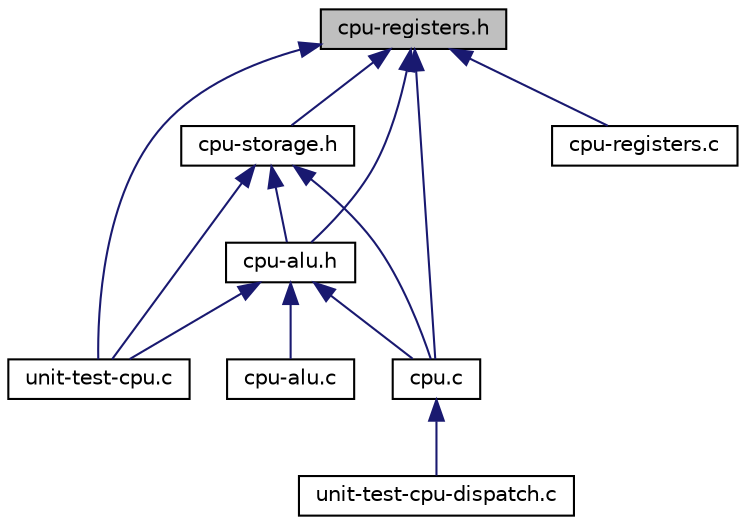 digraph "cpu-registers.h"
{
  edge [fontname="Helvetica",fontsize="10",labelfontname="Helvetica",labelfontsize="10"];
  node [fontname="Helvetica",fontsize="10",shape=record];
  Node16 [label="cpu-registers.h",height=0.2,width=0.4,color="black", fillcolor="grey75", style="filled", fontcolor="black"];
  Node16 -> Node17 [dir="back",color="midnightblue",fontsize="10",style="solid"];
  Node17 [label="cpu-storage.h",height=0.2,width=0.4,color="black", fillcolor="white", style="filled",URL="$cpu-storage_8h.html",tooltip="CPU model for PPS-GBemul project, storage part. "];
  Node17 -> Node18 [dir="back",color="midnightblue",fontsize="10",style="solid"];
  Node18 [label="cpu-alu.h",height=0.2,width=0.4,color="black", fillcolor="white", style="filled",URL="$cpu-alu_8h.html",tooltip="CPU model for PPS-GBemul project, ALU part. "];
  Node18 -> Node19 [dir="back",color="midnightblue",fontsize="10",style="solid"];
  Node19 [label="cpu-alu.c",height=0.2,width=0.4,color="black", fillcolor="white", style="filled",URL="$cpu-alu_8c.html",tooltip="Game Boy CPU simulation, ALU part asked to students. "];
  Node18 -> Node20 [dir="back",color="midnightblue",fontsize="10",style="solid"];
  Node20 [label="cpu.c",height=0.2,width=0.4,color="black", fillcolor="white", style="filled",URL="$cpu_8c.html",tooltip="Game Boy CPU simulation. "];
  Node20 -> Node21 [dir="back",color="midnightblue",fontsize="10",style="solid"];
  Node21 [label="unit-test-cpu-dispatch.c",height=0.2,width=0.4,color="black", fillcolor="white", style="filled",URL="$unit-test-cpu-dispatch_8c.html",tooltip="Unit test for cpu dispatch function. "];
  Node18 -> Node22 [dir="back",color="midnightblue",fontsize="10",style="solid"];
  Node22 [label="unit-test-cpu.c",height=0.2,width=0.4,color="black", fillcolor="white", style="filled",URL="$unit-test-cpu_8c.html",tooltip="Unit test for cpu and related functions. "];
  Node17 -> Node20 [dir="back",color="midnightblue",fontsize="10",style="solid"];
  Node17 -> Node22 [dir="back",color="midnightblue",fontsize="10",style="solid"];
  Node16 -> Node18 [dir="back",color="midnightblue",fontsize="10",style="solid"];
  Node16 -> Node23 [dir="back",color="midnightblue",fontsize="10",style="solid"];
  Node23 [label="cpu-registers.c",height=0.2,width=0.4,color="black", fillcolor="white", style="filled",URL="$cpu-registers_8c.html",tooltip="Game Boy CPU simulation, register part. "];
  Node16 -> Node20 [dir="back",color="midnightblue",fontsize="10",style="solid"];
  Node16 -> Node22 [dir="back",color="midnightblue",fontsize="10",style="solid"];
}
